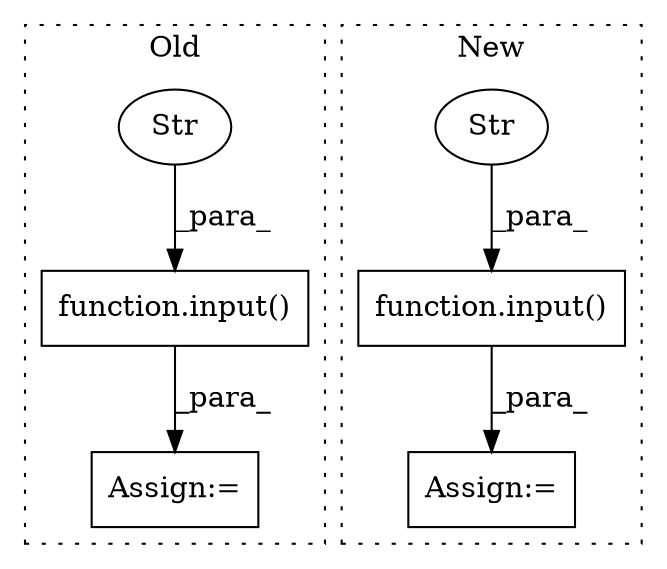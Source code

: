 digraph G {
subgraph cluster0 {
1 [label="function.input()" a="75" s="4860,4904" l="6,1" shape="box"];
4 [label="Str" a="66" s="4866" l="38" shape="ellipse"];
6 [label="Assign:=" a="68" s="4857" l="3" shape="box"];
label = "Old";
style="dotted";
}
subgraph cluster1 {
2 [label="function.input()" a="75" s="4716,4767" l="6,1" shape="box"];
3 [label="Assign:=" a="68" s="4713" l="3" shape="box"];
5 [label="Str" a="66" s="4722" l="45" shape="ellipse"];
label = "New";
style="dotted";
}
1 -> 6 [label="_para_"];
2 -> 3 [label="_para_"];
4 -> 1 [label="_para_"];
5 -> 2 [label="_para_"];
}